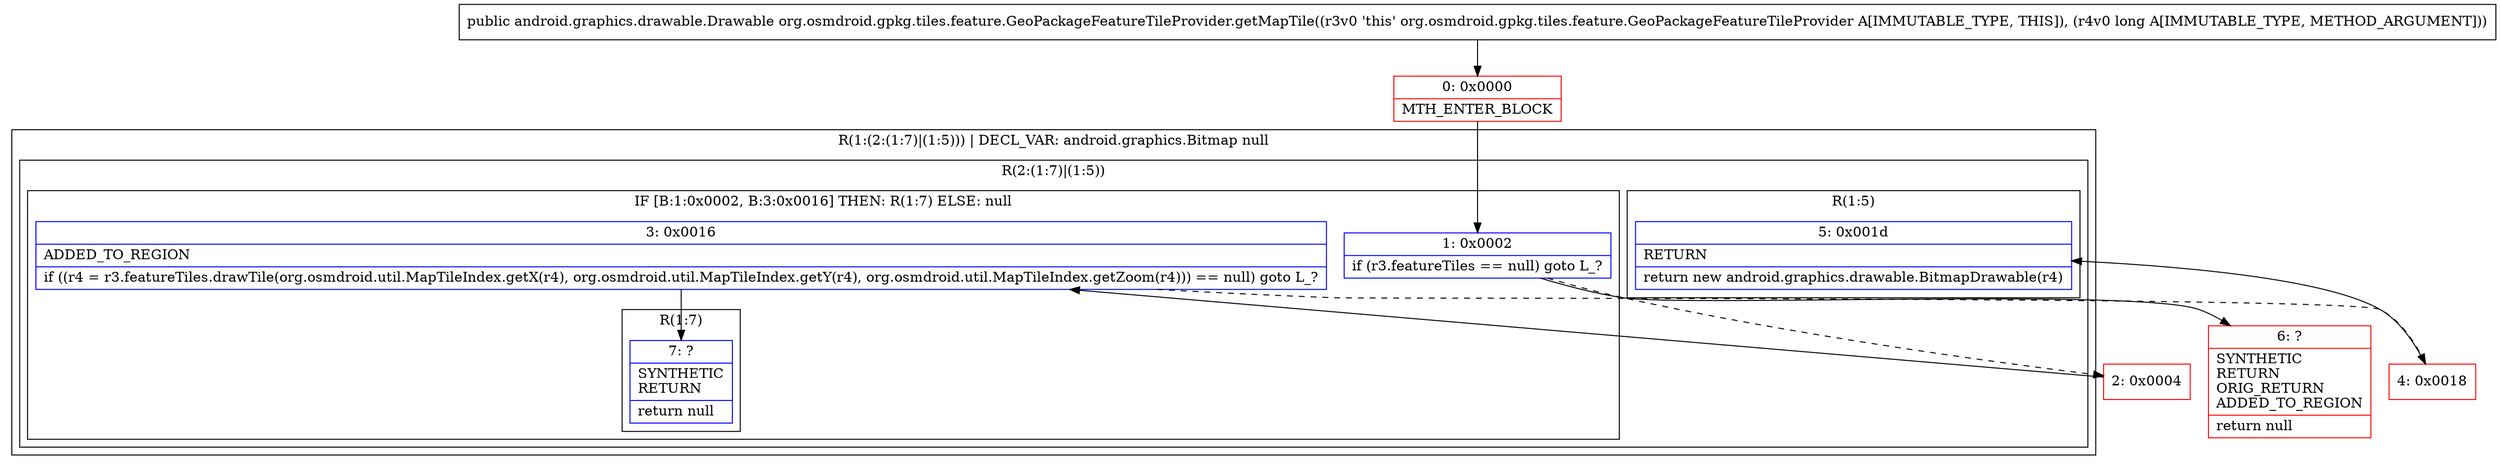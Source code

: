 digraph "CFG fororg.osmdroid.gpkg.tiles.feature.GeoPackageFeatureTileProvider.getMapTile(J)Landroid\/graphics\/drawable\/Drawable;" {
subgraph cluster_Region_800963420 {
label = "R(1:(2:(1:7)|(1:5))) | DECL_VAR: android.graphics.Bitmap null\l";
node [shape=record,color=blue];
subgraph cluster_Region_1412665988 {
label = "R(2:(1:7)|(1:5))";
node [shape=record,color=blue];
subgraph cluster_IfRegion_14947591 {
label = "IF [B:1:0x0002, B:3:0x0016] THEN: R(1:7) ELSE: null";
node [shape=record,color=blue];
Node_1 [shape=record,label="{1\:\ 0x0002|if (r3.featureTiles == null) goto L_?\l}"];
Node_3 [shape=record,label="{3\:\ 0x0016|ADDED_TO_REGION\l|if ((r4 = r3.featureTiles.drawTile(org.osmdroid.util.MapTileIndex.getX(r4), org.osmdroid.util.MapTileIndex.getY(r4), org.osmdroid.util.MapTileIndex.getZoom(r4))) == null) goto L_?\l}"];
subgraph cluster_Region_2101147490 {
label = "R(1:7)";
node [shape=record,color=blue];
Node_7 [shape=record,label="{7\:\ ?|SYNTHETIC\lRETURN\l|return null\l}"];
}
}
subgraph cluster_Region_1067046082 {
label = "R(1:5)";
node [shape=record,color=blue];
Node_5 [shape=record,label="{5\:\ 0x001d|RETURN\l|return new android.graphics.drawable.BitmapDrawable(r4)\l}"];
}
}
}
Node_0 [shape=record,color=red,label="{0\:\ 0x0000|MTH_ENTER_BLOCK\l}"];
Node_2 [shape=record,color=red,label="{2\:\ 0x0004}"];
Node_4 [shape=record,color=red,label="{4\:\ 0x0018}"];
Node_6 [shape=record,color=red,label="{6\:\ ?|SYNTHETIC\lRETURN\lORIG_RETURN\lADDED_TO_REGION\l|return null\l}"];
MethodNode[shape=record,label="{public android.graphics.drawable.Drawable org.osmdroid.gpkg.tiles.feature.GeoPackageFeatureTileProvider.getMapTile((r3v0 'this' org.osmdroid.gpkg.tiles.feature.GeoPackageFeatureTileProvider A[IMMUTABLE_TYPE, THIS]), (r4v0 long A[IMMUTABLE_TYPE, METHOD_ARGUMENT])) }"];
MethodNode -> Node_0;
Node_1 -> Node_2[style=dashed];
Node_1 -> Node_6;
Node_3 -> Node_4[style=dashed];
Node_3 -> Node_7;
Node_0 -> Node_1;
Node_2 -> Node_3;
Node_4 -> Node_5;
}

